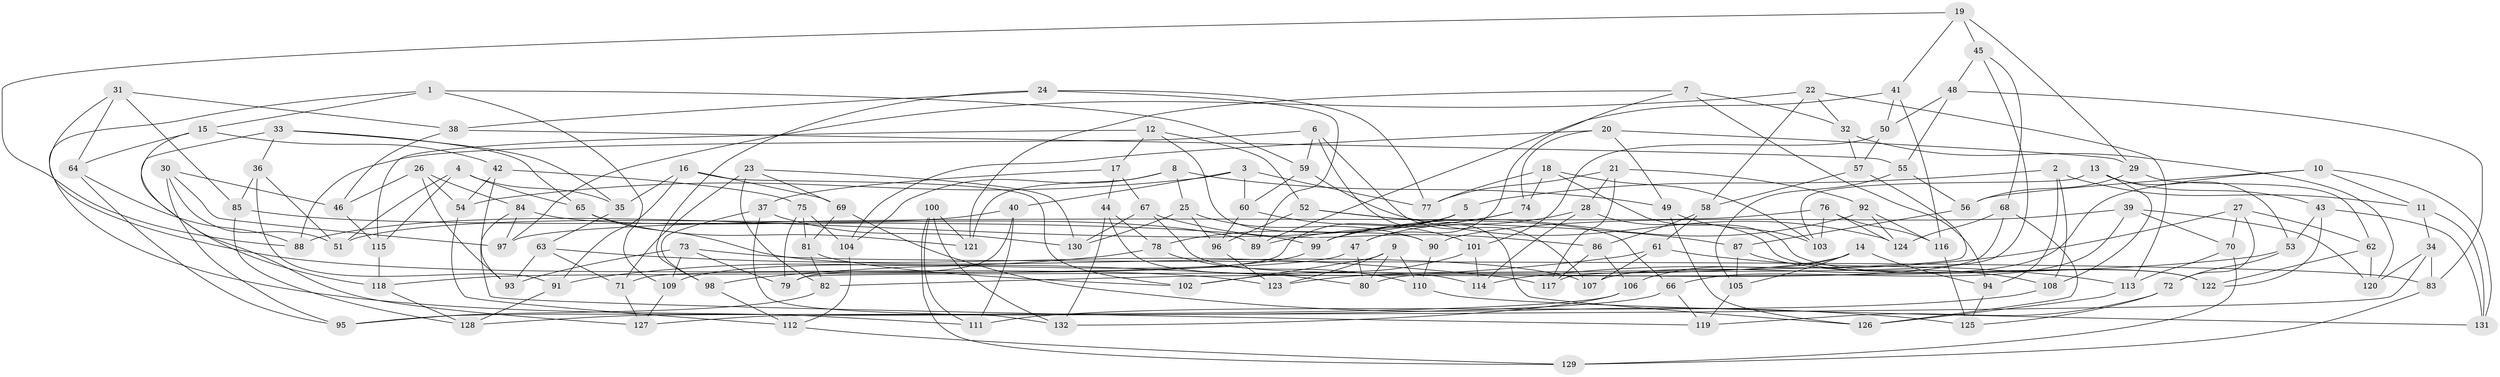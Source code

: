 // coarse degree distribution, {6: 0.575, 4: 0.35, 5: 0.075}
// Generated by graph-tools (version 1.1) at 2025/42/03/06/25 10:42:16]
// undirected, 132 vertices, 264 edges
graph export_dot {
graph [start="1"]
  node [color=gray90,style=filled];
  1;
  2;
  3;
  4;
  5;
  6;
  7;
  8;
  9;
  10;
  11;
  12;
  13;
  14;
  15;
  16;
  17;
  18;
  19;
  20;
  21;
  22;
  23;
  24;
  25;
  26;
  27;
  28;
  29;
  30;
  31;
  32;
  33;
  34;
  35;
  36;
  37;
  38;
  39;
  40;
  41;
  42;
  43;
  44;
  45;
  46;
  47;
  48;
  49;
  50;
  51;
  52;
  53;
  54;
  55;
  56;
  57;
  58;
  59;
  60;
  61;
  62;
  63;
  64;
  65;
  66;
  67;
  68;
  69;
  70;
  71;
  72;
  73;
  74;
  75;
  76;
  77;
  78;
  79;
  80;
  81;
  82;
  83;
  84;
  85;
  86;
  87;
  88;
  89;
  90;
  91;
  92;
  93;
  94;
  95;
  96;
  97;
  98;
  99;
  100;
  101;
  102;
  103;
  104;
  105;
  106;
  107;
  108;
  109;
  110;
  111;
  112;
  113;
  114;
  115;
  116;
  117;
  118;
  119;
  120;
  121;
  122;
  123;
  124;
  125;
  126;
  127;
  128;
  129;
  130;
  131;
  132;
  1 -- 109;
  1 -- 111;
  1 -- 59;
  1 -- 15;
  2 -- 5;
  2 -- 11;
  2 -- 94;
  2 -- 108;
  3 -- 60;
  3 -- 54;
  3 -- 77;
  3 -- 40;
  4 -- 35;
  4 -- 51;
  4 -- 115;
  4 -- 65;
  5 -- 88;
  5 -- 78;
  5 -- 71;
  6 -- 88;
  6 -- 107;
  6 -- 59;
  6 -- 126;
  7 -- 47;
  7 -- 121;
  7 -- 32;
  7 -- 94;
  8 -- 49;
  8 -- 25;
  8 -- 121;
  8 -- 104;
  9 -- 123;
  9 -- 102;
  9 -- 80;
  9 -- 110;
  10 -- 131;
  10 -- 107;
  10 -- 56;
  10 -- 11;
  11 -- 34;
  11 -- 131;
  12 -- 17;
  12 -- 90;
  12 -- 115;
  12 -- 52;
  13 -- 53;
  13 -- 103;
  13 -- 43;
  13 -- 108;
  14 -- 94;
  14 -- 105;
  14 -- 106;
  14 -- 123;
  15 -- 64;
  15 -- 42;
  15 -- 118;
  16 -- 35;
  16 -- 102;
  16 -- 69;
  16 -- 91;
  17 -- 37;
  17 -- 67;
  17 -- 44;
  18 -- 74;
  18 -- 77;
  18 -- 122;
  18 -- 103;
  19 -- 41;
  19 -- 88;
  19 -- 45;
  19 -- 29;
  20 -- 74;
  20 -- 104;
  20 -- 29;
  20 -- 49;
  21 -- 117;
  21 -- 28;
  21 -- 92;
  21 -- 77;
  22 -- 97;
  22 -- 58;
  22 -- 32;
  22 -- 113;
  23 -- 71;
  23 -- 82;
  23 -- 130;
  23 -- 69;
  24 -- 77;
  24 -- 38;
  24 -- 89;
  24 -- 98;
  25 -- 96;
  25 -- 130;
  25 -- 90;
  26 -- 84;
  26 -- 93;
  26 -- 46;
  26 -- 54;
  27 -- 114;
  27 -- 70;
  27 -- 72;
  27 -- 62;
  28 -- 47;
  28 -- 114;
  28 -- 122;
  29 -- 62;
  29 -- 56;
  30 -- 95;
  30 -- 51;
  30 -- 97;
  30 -- 46;
  31 -- 85;
  31 -- 123;
  31 -- 38;
  31 -- 64;
  32 -- 57;
  32 -- 120;
  33 -- 35;
  33 -- 65;
  33 -- 127;
  33 -- 36;
  34 -- 120;
  34 -- 83;
  34 -- 127;
  35 -- 63;
  36 -- 85;
  36 -- 91;
  36 -- 51;
  37 -- 130;
  37 -- 132;
  37 -- 98;
  38 -- 55;
  38 -- 46;
  39 -- 70;
  39 -- 120;
  39 -- 66;
  39 -- 90;
  40 -- 111;
  40 -- 79;
  40 -- 51;
  41 -- 116;
  41 -- 89;
  41 -- 50;
  42 -- 75;
  42 -- 54;
  42 -- 93;
  43 -- 131;
  43 -- 122;
  43 -- 53;
  44 -- 132;
  44 -- 80;
  44 -- 78;
  45 -- 68;
  45 -- 48;
  45 -- 117;
  46 -- 115;
  47 -- 80;
  47 -- 118;
  48 -- 50;
  48 -- 55;
  48 -- 83;
  49 -- 103;
  49 -- 126;
  50 -- 101;
  50 -- 57;
  52 -- 87;
  52 -- 66;
  52 -- 96;
  53 -- 72;
  53 -- 82;
  54 -- 112;
  55 -- 105;
  55 -- 56;
  56 -- 87;
  57 -- 58;
  57 -- 79;
  58 -- 61;
  58 -- 86;
  59 -- 124;
  59 -- 60;
  60 -- 96;
  60 -- 101;
  61 -- 98;
  61 -- 113;
  61 -- 107;
  62 -- 120;
  62 -- 122;
  63 -- 93;
  63 -- 71;
  63 -- 117;
  64 -- 95;
  64 -- 88;
  65 -- 107;
  65 -- 121;
  66 -- 119;
  66 -- 95;
  67 -- 130;
  67 -- 114;
  67 -- 86;
  68 -- 126;
  68 -- 80;
  68 -- 124;
  69 -- 125;
  69 -- 81;
  70 -- 129;
  70 -- 113;
  71 -- 127;
  72 -- 119;
  72 -- 125;
  73 -- 79;
  73 -- 93;
  73 -- 83;
  73 -- 109;
  74 -- 89;
  74 -- 99;
  75 -- 79;
  75 -- 81;
  75 -- 104;
  76 -- 124;
  76 -- 103;
  76 -- 97;
  76 -- 116;
  78 -- 91;
  78 -- 110;
  81 -- 82;
  81 -- 102;
  82 -- 95;
  83 -- 129;
  84 -- 119;
  84 -- 97;
  84 -- 89;
  85 -- 99;
  85 -- 128;
  86 -- 106;
  86 -- 117;
  87 -- 105;
  87 -- 108;
  90 -- 110;
  91 -- 128;
  92 -- 99;
  92 -- 116;
  92 -- 124;
  94 -- 125;
  96 -- 123;
  98 -- 112;
  99 -- 109;
  100 -- 121;
  100 -- 111;
  100 -- 129;
  100 -- 132;
  101 -- 114;
  101 -- 102;
  104 -- 112;
  105 -- 119;
  106 -- 128;
  106 -- 132;
  108 -- 111;
  109 -- 127;
  110 -- 131;
  112 -- 129;
  113 -- 126;
  115 -- 118;
  116 -- 125;
  118 -- 128;
}
